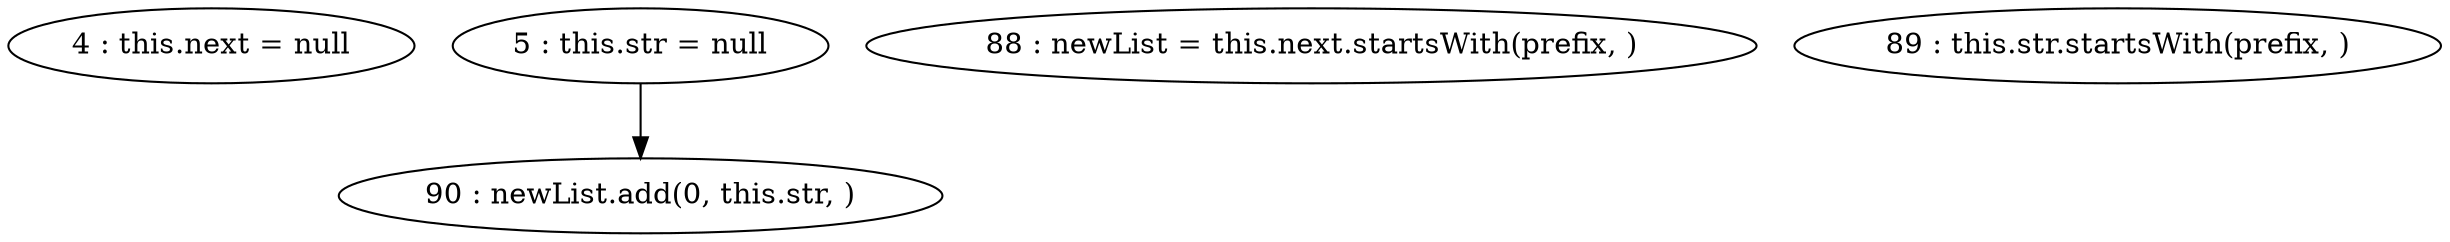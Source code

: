 digraph G {
"4 : this.next = null"
"5 : this.str = null"
"5 : this.str = null" -> "90 : newList.add(0, this.str, )"
"88 : newList = this.next.startsWith(prefix, )"
"89 : this.str.startsWith(prefix, )"
"90 : newList.add(0, this.str, )"
}